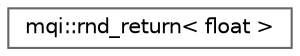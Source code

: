 digraph "Graphical Class Hierarchy"
{
 // LATEX_PDF_SIZE
  bgcolor="transparent";
  edge [fontname=Helvetica,fontsize=10,labelfontname=Helvetica,labelfontsize=10];
  node [fontname=Helvetica,fontsize=10,shape=box,height=0.2,width=0.4];
  rankdir="LR";
  Node0 [id="Node000000",label="mqi::rnd_return\< float \>",height=0.2,width=0.4,color="grey40", fillcolor="white", style="filled",URL="$structmqi_1_1rnd__return_3_01float_01_4.html",tooltip="Specialization for float."];
}
